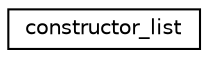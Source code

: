 digraph "Graphical Class Hierarchy"
{
 // LATEX_PDF_SIZE
  edge [fontname="Helvetica",fontsize="10",labelfontname="Helvetica",labelfontsize="10"];
  node [fontname="Helvetica",fontsize="10",shape=record];
  rankdir="LR";
  Node0 [label="constructor_list",height=0.2,width=0.4,color="black", fillcolor="white", style="filled",URL="$classz3_1_1constructor__list.html",tooltip=" "];
}

